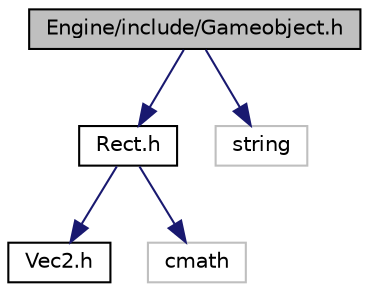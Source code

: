 digraph "Engine/include/Gameobject.h"
{
  edge [fontname="Helvetica",fontsize="10",labelfontname="Helvetica",labelfontsize="10"];
  node [fontname="Helvetica",fontsize="10",shape=record];
  Node1 [label="Engine/include/Gameobject.h",height=0.2,width=0.4,color="black", fillcolor="grey75", style="filled", fontcolor="black"];
  Node1 -> Node2 [color="midnightblue",fontsize="10",style="solid",fontname="Helvetica"];
  Node2 [label="Rect.h",height=0.2,width=0.4,color="black", fillcolor="white", style="filled",URL="$Rect_8h.html"];
  Node2 -> Node3 [color="midnightblue",fontsize="10",style="solid",fontname="Helvetica"];
  Node3 [label="Vec2.h",height=0.2,width=0.4,color="black", fillcolor="white", style="filled",URL="$Vec2_8h.html"];
  Node2 -> Node4 [color="midnightblue",fontsize="10",style="solid",fontname="Helvetica"];
  Node4 [label="cmath",height=0.2,width=0.4,color="grey75", fillcolor="white", style="filled"];
  Node1 -> Node5 [color="midnightblue",fontsize="10",style="solid",fontname="Helvetica"];
  Node5 [label="string",height=0.2,width=0.4,color="grey75", fillcolor="white", style="filled"];
}
